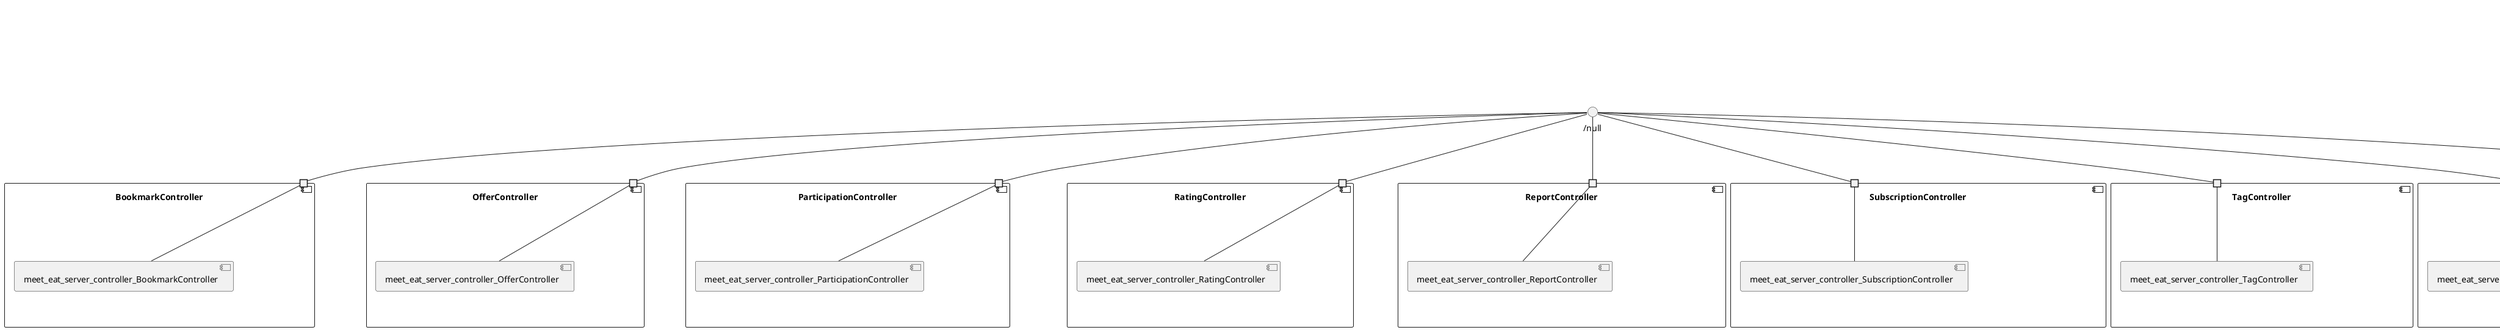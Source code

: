 @startuml
skinparam fixCircleLabelOverlapping true
component "BookmarkController\n\n\n\n\n\n" {
[meet_eat_server_controller_BookmarkController]
portin " " as BookmarkController.requires._null
"BookmarkController.requires._null"--[meet_eat_server_controller_BookmarkController]
}
interface "/null" as interface._null
interface._null--"BookmarkController.requires._null"
component "BookmarkSecurityService\n\n\n\n\n\n" {
[meet_eat_server_service_security_BookmarkSecurityService]
}
component "BookmarkService\n\n\n\n\n\n" {
[meet_eat_server_service_BookmarkService]
}
component "EmailService\n\n\n\n\n\n" {
[meet_eat_server_service_EmailService]
}
component "EntityController\n\n\n\n\n\n" {
[meet_eat_server_controller_EntityController]
}
component "EntityService\n\n\n\n\n\n" {
[meet_eat_server_service_EntityService]
}
component "OfferController\n\n\n\n\n\n" {
[meet_eat_server_controller_OfferController]
portin " " as OfferController.requires._null
"OfferController.requires._null"--[meet_eat_server_controller_OfferController]
}
interface "/null" as interface._null
interface._null--"OfferController.requires._null"
component "OfferSecurityService\n\n\n\n\n\n" {
[meet_eat_server_service_security_OfferSecurityService]
}
component "OfferService\n\n\n\n\n\n" {
[meet_eat_server_service_OfferService]
}
component "ParticipationController\n\n\n\n\n\n" {
[meet_eat_server_controller_ParticipationController]
portin " " as ParticipationController.requires._null
"ParticipationController.requires._null"--[meet_eat_server_controller_ParticipationController]
}
interface "/null" as interface._null
interface._null--"ParticipationController.requires._null"
component "ParticipationSecurityService\n\n\n\n\n\n" {
[meet_eat_server_service_security_ParticipationSecurityService]
}
component "ParticipationService\n\n\n\n\n\n" {
[meet_eat_server_service_ParticipationService]
}
component "RatingController\n\n\n\n\n\n" {
[meet_eat_server_controller_RatingController]
portin " " as RatingController.requires._null
"RatingController.requires._null"--[meet_eat_server_controller_RatingController]
}
interface "/null" as interface._null
interface._null--"RatingController.requires._null"
component "RatingSecurityService\n\n\n\n\n\n" {
[meet_eat_server_service_security_RatingSecurityService]
}
component "RatingService\n\n\n\n\n\n" {
[meet_eat_server_service_RatingService]
}
component "ReportController\n\n\n\n\n\n" {
[meet_eat_server_controller_ReportController]
portin " " as ReportController.requires._null
"ReportController.requires._null"--[meet_eat_server_controller_ReportController]
}
interface "/null" as interface._null
interface._null--"ReportController.requires._null"
component "ReportSecurityService\n\n\n\n\n\n" {
[meet_eat_server_service_security_ReportSecurityService]
}
component "ReportService\n\n\n\n\n\n" {
[meet_eat_server_service_ReportService]
}
component "SecurityService\n\n\n\n\n\n" {
[meet_eat_server_service_security_SecurityService]
}
component "SubscriptionController\n\n\n\n\n\n" {
[meet_eat_server_controller_SubscriptionController]
portin " " as SubscriptionController.requires._null
"SubscriptionController.requires._null"--[meet_eat_server_controller_SubscriptionController]
}
interface "/null" as interface._null
interface._null--"SubscriptionController.requires._null"
component "SubscriptionSecurityService\n\n\n\n\n\n" {
[meet_eat_server_service_security_SubscriptionSecurityService]
}
component "SubscriptionService\n\n\n\n\n\n" {
[meet_eat_server_service_SubscriptionService]
}
component "TagController\n\n\n\n\n\n" {
[meet_eat_server_controller_TagController]
portin " " as TagController.requires._null
"TagController.requires._null"--[meet_eat_server_controller_TagController]
}
interface "/null" as interface._null
interface._null--"TagController.requires._null"
component "TagSecurityService\n\n\n\n\n\n" {
[meet_eat_server_service_security_TagSecurityService]
}
component "TagService\n\n\n\n\n\n" {
[meet_eat_server_service_TagService]
}
component "TokenController\n\n\n\n\n\n" {
[meet_eat_server_controller_TokenController]
portin " " as TokenController.requires._null
"TokenController.requires._null"--[meet_eat_server_controller_TokenController]
}
interface "/null" as interface._null
interface._null--"TokenController.requires._null"
component "TokenSecurityService\n\n\n\n\n\n" {
[meet_eat_server_service_security_TokenSecurityService]
}
component "TokenService\n\n\n\n\n\n" {
[meet_eat_server_service_TokenService]
}
component "UserController\n\n\n\n\n\n" {
[meet_eat_server_controller_UserController]
portin " " as UserController.requires._null
"UserController.requires._null"--[meet_eat_server_controller_UserController]
}
interface "/null" as interface._null
interface._null--"UserController.requires._null"
component "UserSecurityService\n\n\n\n\n\n" {
[meet_eat_server_service_security_UserSecurityService]
}
component "UserService\n\n\n\n\n\n" {
[meet_eat_server_service_UserService]
}
interface "MongoRepository" as interface.MongoRepository
interface.MongoRepository--[meet_eat_server_repository_EntityRelationRepository]
interface "MongoRepository" as interface.MongoRepository
interface.MongoRepository--[meet_eat_server_repository_OfferRepository]
interface "MongoRepository" as interface.MongoRepository
interface.MongoRepository--[meet_eat_server_repository_TagRepository]
interface "MongoRepository" as interface.MongoRepository
interface.MongoRepository--[meet_eat_server_repository_TokenRepository]
interface "MongoRepository" as interface.MongoRepository
interface.MongoRepository--[meet_eat_server_repository_UserRepository]

@enduml
